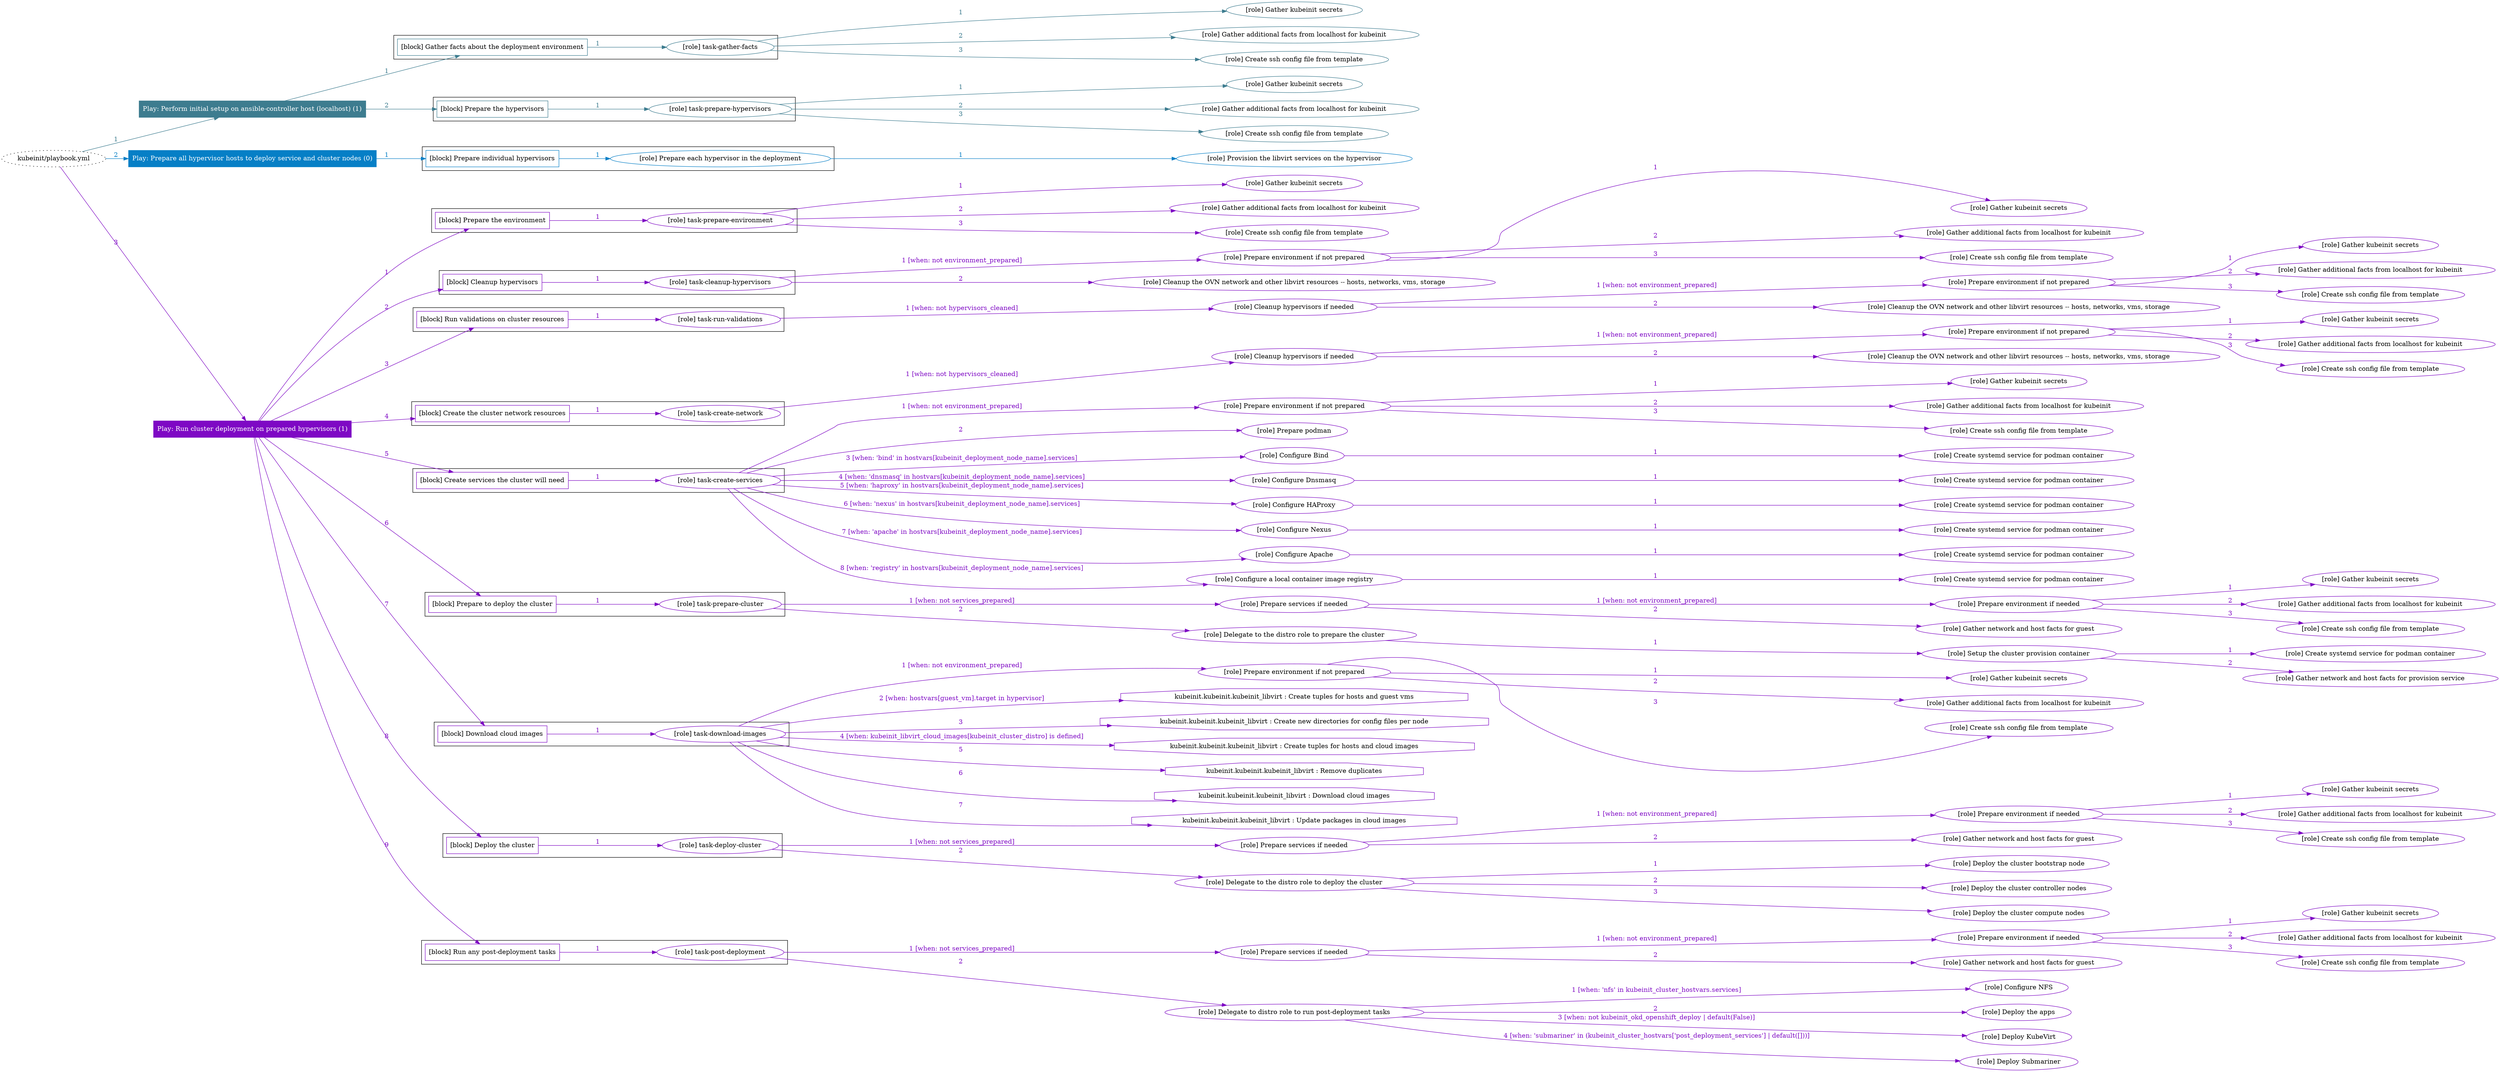 digraph {
	graph [concentrate=true ordering=in rankdir=LR ratio=fill]
	edge [esep=5 sep=10]
	"kubeinit/playbook.yml" [URL="/home/runner/work/kubeinit/kubeinit/kubeinit/playbook.yml" id=playbook_fc6e396a style=dotted]
	play_ff775826 [label="Play: Perform initial setup on ansible-controller host (localhost) (1)" URL="/home/runner/work/kubeinit/kubeinit/kubeinit/playbook.yml" color="#3d7c8f" fontcolor="#ffffff" id=play_ff775826 shape=box style=filled tooltip=localhost]
	"kubeinit/playbook.yml" -> play_ff775826 [label="1 " color="#3d7c8f" fontcolor="#3d7c8f" id=edge_ebdbcd6d labeltooltip="1 " tooltip="1 "]
	subgraph "Gather kubeinit secrets" {
		role_ad99dfb8 [label="[role] Gather kubeinit secrets" URL="/home/runner/.ansible/collections/ansible_collections/kubeinit/kubeinit/roles/kubeinit_prepare/tasks/gather_kubeinit_facts.yml" color="#3d7c8f" id=role_ad99dfb8 tooltip="Gather kubeinit secrets"]
	}
	subgraph "Gather additional facts from localhost for kubeinit" {
		role_454a7973 [label="[role] Gather additional facts from localhost for kubeinit" URL="/home/runner/.ansible/collections/ansible_collections/kubeinit/kubeinit/roles/kubeinit_prepare/tasks/gather_kubeinit_facts.yml" color="#3d7c8f" id=role_454a7973 tooltip="Gather additional facts from localhost for kubeinit"]
	}
	subgraph "Create ssh config file from template" {
		role_b4011ea5 [label="[role] Create ssh config file from template" URL="/home/runner/.ansible/collections/ansible_collections/kubeinit/kubeinit/roles/kubeinit_prepare/tasks/gather_kubeinit_facts.yml" color="#3d7c8f" id=role_b4011ea5 tooltip="Create ssh config file from template"]
	}
	subgraph "task-gather-facts" {
		role_be10261d [label="[role] task-gather-facts" URL="/home/runner/work/kubeinit/kubeinit/kubeinit/playbook.yml" color="#3d7c8f" id=role_be10261d tooltip="task-gather-facts"]
		role_be10261d -> role_ad99dfb8 [label="1 " color="#3d7c8f" fontcolor="#3d7c8f" id=edge_4b8997bb labeltooltip="1 " tooltip="1 "]
		role_be10261d -> role_454a7973 [label="2 " color="#3d7c8f" fontcolor="#3d7c8f" id=edge_3be4fc54 labeltooltip="2 " tooltip="2 "]
		role_be10261d -> role_b4011ea5 [label="3 " color="#3d7c8f" fontcolor="#3d7c8f" id=edge_de2f508b labeltooltip="3 " tooltip="3 "]
	}
	subgraph "Gather kubeinit secrets" {
		role_ddb51db7 [label="[role] Gather kubeinit secrets" URL="/home/runner/.ansible/collections/ansible_collections/kubeinit/kubeinit/roles/kubeinit_prepare/tasks/gather_kubeinit_facts.yml" color="#3d7c8f" id=role_ddb51db7 tooltip="Gather kubeinit secrets"]
	}
	subgraph "Gather additional facts from localhost for kubeinit" {
		role_58a579a4 [label="[role] Gather additional facts from localhost for kubeinit" URL="/home/runner/.ansible/collections/ansible_collections/kubeinit/kubeinit/roles/kubeinit_prepare/tasks/gather_kubeinit_facts.yml" color="#3d7c8f" id=role_58a579a4 tooltip="Gather additional facts from localhost for kubeinit"]
	}
	subgraph "Create ssh config file from template" {
		role_80d810d1 [label="[role] Create ssh config file from template" URL="/home/runner/.ansible/collections/ansible_collections/kubeinit/kubeinit/roles/kubeinit_prepare/tasks/gather_kubeinit_facts.yml" color="#3d7c8f" id=role_80d810d1 tooltip="Create ssh config file from template"]
	}
	subgraph "task-prepare-hypervisors" {
		role_41a056b7 [label="[role] task-prepare-hypervisors" URL="/home/runner/work/kubeinit/kubeinit/kubeinit/playbook.yml" color="#3d7c8f" id=role_41a056b7 tooltip="task-prepare-hypervisors"]
		role_41a056b7 -> role_ddb51db7 [label="1 " color="#3d7c8f" fontcolor="#3d7c8f" id=edge_b23b5b74 labeltooltip="1 " tooltip="1 "]
		role_41a056b7 -> role_58a579a4 [label="2 " color="#3d7c8f" fontcolor="#3d7c8f" id=edge_0231d146 labeltooltip="2 " tooltip="2 "]
		role_41a056b7 -> role_80d810d1 [label="3 " color="#3d7c8f" fontcolor="#3d7c8f" id=edge_d80e3eb9 labeltooltip="3 " tooltip="3 "]
	}
	subgraph "Play: Perform initial setup on ansible-controller host (localhost) (1)" {
		play_ff775826 -> block_5e84fb78 [label=1 color="#3d7c8f" fontcolor="#3d7c8f" id=edge_402db5d0 labeltooltip=1 tooltip=1]
		subgraph cluster_block_5e84fb78 {
			block_5e84fb78 [label="[block] Gather facts about the deployment environment" URL="/home/runner/work/kubeinit/kubeinit/kubeinit/playbook.yml" color="#3d7c8f" id=block_5e84fb78 labeltooltip="Gather facts about the deployment environment" shape=box tooltip="Gather facts about the deployment environment"]
			block_5e84fb78 -> role_be10261d [label="1 " color="#3d7c8f" fontcolor="#3d7c8f" id=edge_43349e7f labeltooltip="1 " tooltip="1 "]
		}
		play_ff775826 -> block_efa01f1e [label=2 color="#3d7c8f" fontcolor="#3d7c8f" id=edge_5ed9b402 labeltooltip=2 tooltip=2]
		subgraph cluster_block_efa01f1e {
			block_efa01f1e [label="[block] Prepare the hypervisors" URL="/home/runner/work/kubeinit/kubeinit/kubeinit/playbook.yml" color="#3d7c8f" id=block_efa01f1e labeltooltip="Prepare the hypervisors" shape=box tooltip="Prepare the hypervisors"]
			block_efa01f1e -> role_41a056b7 [label="1 " color="#3d7c8f" fontcolor="#3d7c8f" id=edge_9473f394 labeltooltip="1 " tooltip="1 "]
		}
	}
	play_7e157545 [label="Play: Prepare all hypervisor hosts to deploy service and cluster nodes (0)" URL="/home/runner/work/kubeinit/kubeinit/kubeinit/playbook.yml" color="#067fc6" fontcolor="#ffffff" id=play_7e157545 shape=box style=filled tooltip="Play: Prepare all hypervisor hosts to deploy service and cluster nodes (0)"]
	"kubeinit/playbook.yml" -> play_7e157545 [label="2 " color="#067fc6" fontcolor="#067fc6" id=edge_5234dc43 labeltooltip="2 " tooltip="2 "]
	subgraph "Provision the libvirt services on the hypervisor" {
		role_30f0a5e2 [label="[role] Provision the libvirt services on the hypervisor" URL="/home/runner/.ansible/collections/ansible_collections/kubeinit/kubeinit/roles/kubeinit_prepare/tasks/prepare_hypervisor.yml" color="#067fc6" id=role_30f0a5e2 tooltip="Provision the libvirt services on the hypervisor"]
	}
	subgraph "Prepare each hypervisor in the deployment" {
		role_d227f8af [label="[role] Prepare each hypervisor in the deployment" URL="/home/runner/work/kubeinit/kubeinit/kubeinit/playbook.yml" color="#067fc6" id=role_d227f8af tooltip="Prepare each hypervisor in the deployment"]
		role_d227f8af -> role_30f0a5e2 [label="1 " color="#067fc6" fontcolor="#067fc6" id=edge_99f8cae6 labeltooltip="1 " tooltip="1 "]
	}
	subgraph "Play: Prepare all hypervisor hosts to deploy service and cluster nodes (0)" {
		play_7e157545 -> block_2618f58f [label=1 color="#067fc6" fontcolor="#067fc6" id=edge_c2420ea7 labeltooltip=1 tooltip=1]
		subgraph cluster_block_2618f58f {
			block_2618f58f [label="[block] Prepare individual hypervisors" URL="/home/runner/work/kubeinit/kubeinit/kubeinit/playbook.yml" color="#067fc6" id=block_2618f58f labeltooltip="Prepare individual hypervisors" shape=box tooltip="Prepare individual hypervisors"]
			block_2618f58f -> role_d227f8af [label="1 " color="#067fc6" fontcolor="#067fc6" id=edge_21e7b2dd labeltooltip="1 " tooltip="1 "]
		}
	}
	play_d5b45287 [label="Play: Run cluster deployment on prepared hypervisors (1)" URL="/home/runner/work/kubeinit/kubeinit/kubeinit/playbook.yml" color="#7e08c4" fontcolor="#ffffff" id=play_d5b45287 shape=box style=filled tooltip=localhost]
	"kubeinit/playbook.yml" -> play_d5b45287 [label="3 " color="#7e08c4" fontcolor="#7e08c4" id=edge_761fff33 labeltooltip="3 " tooltip="3 "]
	subgraph "Gather kubeinit secrets" {
		role_90c24328 [label="[role] Gather kubeinit secrets" URL="/home/runner/.ansible/collections/ansible_collections/kubeinit/kubeinit/roles/kubeinit_prepare/tasks/gather_kubeinit_facts.yml" color="#7e08c4" id=role_90c24328 tooltip="Gather kubeinit secrets"]
	}
	subgraph "Gather additional facts from localhost for kubeinit" {
		role_dcc5e0e4 [label="[role] Gather additional facts from localhost for kubeinit" URL="/home/runner/.ansible/collections/ansible_collections/kubeinit/kubeinit/roles/kubeinit_prepare/tasks/gather_kubeinit_facts.yml" color="#7e08c4" id=role_dcc5e0e4 tooltip="Gather additional facts from localhost for kubeinit"]
	}
	subgraph "Create ssh config file from template" {
		role_5046ffaf [label="[role] Create ssh config file from template" URL="/home/runner/.ansible/collections/ansible_collections/kubeinit/kubeinit/roles/kubeinit_prepare/tasks/gather_kubeinit_facts.yml" color="#7e08c4" id=role_5046ffaf tooltip="Create ssh config file from template"]
	}
	subgraph "task-prepare-environment" {
		role_7b6e0cd6 [label="[role] task-prepare-environment" URL="/home/runner/work/kubeinit/kubeinit/kubeinit/playbook.yml" color="#7e08c4" id=role_7b6e0cd6 tooltip="task-prepare-environment"]
		role_7b6e0cd6 -> role_90c24328 [label="1 " color="#7e08c4" fontcolor="#7e08c4" id=edge_9e5576c2 labeltooltip="1 " tooltip="1 "]
		role_7b6e0cd6 -> role_dcc5e0e4 [label="2 " color="#7e08c4" fontcolor="#7e08c4" id=edge_a3223d0a labeltooltip="2 " tooltip="2 "]
		role_7b6e0cd6 -> role_5046ffaf [label="3 " color="#7e08c4" fontcolor="#7e08c4" id=edge_6f52fe5c labeltooltip="3 " tooltip="3 "]
	}
	subgraph "Gather kubeinit secrets" {
		role_c479780e [label="[role] Gather kubeinit secrets" URL="/home/runner/.ansible/collections/ansible_collections/kubeinit/kubeinit/roles/kubeinit_prepare/tasks/gather_kubeinit_facts.yml" color="#7e08c4" id=role_c479780e tooltip="Gather kubeinit secrets"]
	}
	subgraph "Gather additional facts from localhost for kubeinit" {
		role_2d4c79fe [label="[role] Gather additional facts from localhost for kubeinit" URL="/home/runner/.ansible/collections/ansible_collections/kubeinit/kubeinit/roles/kubeinit_prepare/tasks/gather_kubeinit_facts.yml" color="#7e08c4" id=role_2d4c79fe tooltip="Gather additional facts from localhost for kubeinit"]
	}
	subgraph "Create ssh config file from template" {
		role_d9d53faf [label="[role] Create ssh config file from template" URL="/home/runner/.ansible/collections/ansible_collections/kubeinit/kubeinit/roles/kubeinit_prepare/tasks/gather_kubeinit_facts.yml" color="#7e08c4" id=role_d9d53faf tooltip="Create ssh config file from template"]
	}
	subgraph "Prepare environment if not prepared" {
		role_370bdf76 [label="[role] Prepare environment if not prepared" URL="/home/runner/.ansible/collections/ansible_collections/kubeinit/kubeinit/roles/kubeinit_prepare/tasks/cleanup_hypervisors.yml" color="#7e08c4" id=role_370bdf76 tooltip="Prepare environment if not prepared"]
		role_370bdf76 -> role_c479780e [label="1 " color="#7e08c4" fontcolor="#7e08c4" id=edge_49e89c01 labeltooltip="1 " tooltip="1 "]
		role_370bdf76 -> role_2d4c79fe [label="2 " color="#7e08c4" fontcolor="#7e08c4" id=edge_f09dc63a labeltooltip="2 " tooltip="2 "]
		role_370bdf76 -> role_d9d53faf [label="3 " color="#7e08c4" fontcolor="#7e08c4" id=edge_e8d9f353 labeltooltip="3 " tooltip="3 "]
	}
	subgraph "Cleanup the OVN network and other libvirt resources -- hosts, networks, vms, storage" {
		role_9188ae2c [label="[role] Cleanup the OVN network and other libvirt resources -- hosts, networks, vms, storage" URL="/home/runner/.ansible/collections/ansible_collections/kubeinit/kubeinit/roles/kubeinit_prepare/tasks/cleanup_hypervisors.yml" color="#7e08c4" id=role_9188ae2c tooltip="Cleanup the OVN network and other libvirt resources -- hosts, networks, vms, storage"]
	}
	subgraph "task-cleanup-hypervisors" {
		role_3d3ed131 [label="[role] task-cleanup-hypervisors" URL="/home/runner/work/kubeinit/kubeinit/kubeinit/playbook.yml" color="#7e08c4" id=role_3d3ed131 tooltip="task-cleanup-hypervisors"]
		role_3d3ed131 -> role_370bdf76 [label="1 [when: not environment_prepared]" color="#7e08c4" fontcolor="#7e08c4" id=edge_09d39390 labeltooltip="1 [when: not environment_prepared]" tooltip="1 [when: not environment_prepared]"]
		role_3d3ed131 -> role_9188ae2c [label="2 " color="#7e08c4" fontcolor="#7e08c4" id=edge_71d9d44a labeltooltip="2 " tooltip="2 "]
	}
	subgraph "Gather kubeinit secrets" {
		role_1798393e [label="[role] Gather kubeinit secrets" URL="/home/runner/.ansible/collections/ansible_collections/kubeinit/kubeinit/roles/kubeinit_prepare/tasks/gather_kubeinit_facts.yml" color="#7e08c4" id=role_1798393e tooltip="Gather kubeinit secrets"]
	}
	subgraph "Gather additional facts from localhost for kubeinit" {
		role_e0b562c2 [label="[role] Gather additional facts from localhost for kubeinit" URL="/home/runner/.ansible/collections/ansible_collections/kubeinit/kubeinit/roles/kubeinit_prepare/tasks/gather_kubeinit_facts.yml" color="#7e08c4" id=role_e0b562c2 tooltip="Gather additional facts from localhost for kubeinit"]
	}
	subgraph "Create ssh config file from template" {
		role_03b256f7 [label="[role] Create ssh config file from template" URL="/home/runner/.ansible/collections/ansible_collections/kubeinit/kubeinit/roles/kubeinit_prepare/tasks/gather_kubeinit_facts.yml" color="#7e08c4" id=role_03b256f7 tooltip="Create ssh config file from template"]
	}
	subgraph "Prepare environment if not prepared" {
		role_385f7632 [label="[role] Prepare environment if not prepared" URL="/home/runner/.ansible/collections/ansible_collections/kubeinit/kubeinit/roles/kubeinit_prepare/tasks/cleanup_hypervisors.yml" color="#7e08c4" id=role_385f7632 tooltip="Prepare environment if not prepared"]
		role_385f7632 -> role_1798393e [label="1 " color="#7e08c4" fontcolor="#7e08c4" id=edge_b9af0508 labeltooltip="1 " tooltip="1 "]
		role_385f7632 -> role_e0b562c2 [label="2 " color="#7e08c4" fontcolor="#7e08c4" id=edge_3362fa2f labeltooltip="2 " tooltip="2 "]
		role_385f7632 -> role_03b256f7 [label="3 " color="#7e08c4" fontcolor="#7e08c4" id=edge_882de4cb labeltooltip="3 " tooltip="3 "]
	}
	subgraph "Cleanup the OVN network and other libvirt resources -- hosts, networks, vms, storage" {
		role_a480c53c [label="[role] Cleanup the OVN network and other libvirt resources -- hosts, networks, vms, storage" URL="/home/runner/.ansible/collections/ansible_collections/kubeinit/kubeinit/roles/kubeinit_prepare/tasks/cleanup_hypervisors.yml" color="#7e08c4" id=role_a480c53c tooltip="Cleanup the OVN network and other libvirt resources -- hosts, networks, vms, storage"]
	}
	subgraph "Cleanup hypervisors if needed" {
		role_ce1fc022 [label="[role] Cleanup hypervisors if needed" URL="/home/runner/.ansible/collections/ansible_collections/kubeinit/kubeinit/roles/kubeinit_validations/tasks/main.yml" color="#7e08c4" id=role_ce1fc022 tooltip="Cleanup hypervisors if needed"]
		role_ce1fc022 -> role_385f7632 [label="1 [when: not environment_prepared]" color="#7e08c4" fontcolor="#7e08c4" id=edge_4c48d30f labeltooltip="1 [when: not environment_prepared]" tooltip="1 [when: not environment_prepared]"]
		role_ce1fc022 -> role_a480c53c [label="2 " color="#7e08c4" fontcolor="#7e08c4" id=edge_a433a7d7 labeltooltip="2 " tooltip="2 "]
	}
	subgraph "task-run-validations" {
		role_0d0a61e6 [label="[role] task-run-validations" URL="/home/runner/work/kubeinit/kubeinit/kubeinit/playbook.yml" color="#7e08c4" id=role_0d0a61e6 tooltip="task-run-validations"]
		role_0d0a61e6 -> role_ce1fc022 [label="1 [when: not hypervisors_cleaned]" color="#7e08c4" fontcolor="#7e08c4" id=edge_93ea12e6 labeltooltip="1 [when: not hypervisors_cleaned]" tooltip="1 [when: not hypervisors_cleaned]"]
	}
	subgraph "Gather kubeinit secrets" {
		role_67c7b26e [label="[role] Gather kubeinit secrets" URL="/home/runner/.ansible/collections/ansible_collections/kubeinit/kubeinit/roles/kubeinit_prepare/tasks/gather_kubeinit_facts.yml" color="#7e08c4" id=role_67c7b26e tooltip="Gather kubeinit secrets"]
	}
	subgraph "Gather additional facts from localhost for kubeinit" {
		role_f9efc6ac [label="[role] Gather additional facts from localhost for kubeinit" URL="/home/runner/.ansible/collections/ansible_collections/kubeinit/kubeinit/roles/kubeinit_prepare/tasks/gather_kubeinit_facts.yml" color="#7e08c4" id=role_f9efc6ac tooltip="Gather additional facts from localhost for kubeinit"]
	}
	subgraph "Create ssh config file from template" {
		role_ba30448b [label="[role] Create ssh config file from template" URL="/home/runner/.ansible/collections/ansible_collections/kubeinit/kubeinit/roles/kubeinit_prepare/tasks/gather_kubeinit_facts.yml" color="#7e08c4" id=role_ba30448b tooltip="Create ssh config file from template"]
	}
	subgraph "Prepare environment if not prepared" {
		role_f3adcd04 [label="[role] Prepare environment if not prepared" URL="/home/runner/.ansible/collections/ansible_collections/kubeinit/kubeinit/roles/kubeinit_prepare/tasks/cleanup_hypervisors.yml" color="#7e08c4" id=role_f3adcd04 tooltip="Prepare environment if not prepared"]
		role_f3adcd04 -> role_67c7b26e [label="1 " color="#7e08c4" fontcolor="#7e08c4" id=edge_b3b1498d labeltooltip="1 " tooltip="1 "]
		role_f3adcd04 -> role_f9efc6ac [label="2 " color="#7e08c4" fontcolor="#7e08c4" id=edge_72fe685e labeltooltip="2 " tooltip="2 "]
		role_f3adcd04 -> role_ba30448b [label="3 " color="#7e08c4" fontcolor="#7e08c4" id=edge_60c07799 labeltooltip="3 " tooltip="3 "]
	}
	subgraph "Cleanup the OVN network and other libvirt resources -- hosts, networks, vms, storage" {
		role_d466dafc [label="[role] Cleanup the OVN network and other libvirt resources -- hosts, networks, vms, storage" URL="/home/runner/.ansible/collections/ansible_collections/kubeinit/kubeinit/roles/kubeinit_prepare/tasks/cleanup_hypervisors.yml" color="#7e08c4" id=role_d466dafc tooltip="Cleanup the OVN network and other libvirt resources -- hosts, networks, vms, storage"]
	}
	subgraph "Cleanup hypervisors if needed" {
		role_7af0f606 [label="[role] Cleanup hypervisors if needed" URL="/home/runner/.ansible/collections/ansible_collections/kubeinit/kubeinit/roles/kubeinit_libvirt/tasks/create_network.yml" color="#7e08c4" id=role_7af0f606 tooltip="Cleanup hypervisors if needed"]
		role_7af0f606 -> role_f3adcd04 [label="1 [when: not environment_prepared]" color="#7e08c4" fontcolor="#7e08c4" id=edge_0ea73539 labeltooltip="1 [when: not environment_prepared]" tooltip="1 [when: not environment_prepared]"]
		role_7af0f606 -> role_d466dafc [label="2 " color="#7e08c4" fontcolor="#7e08c4" id=edge_48bd046b labeltooltip="2 " tooltip="2 "]
	}
	subgraph "task-create-network" {
		role_50d144d9 [label="[role] task-create-network" URL="/home/runner/work/kubeinit/kubeinit/kubeinit/playbook.yml" color="#7e08c4" id=role_50d144d9 tooltip="task-create-network"]
		role_50d144d9 -> role_7af0f606 [label="1 [when: not hypervisors_cleaned]" color="#7e08c4" fontcolor="#7e08c4" id=edge_a8984427 labeltooltip="1 [when: not hypervisors_cleaned]" tooltip="1 [when: not hypervisors_cleaned]"]
	}
	subgraph "Gather kubeinit secrets" {
		role_8a8ff307 [label="[role] Gather kubeinit secrets" URL="/home/runner/.ansible/collections/ansible_collections/kubeinit/kubeinit/roles/kubeinit_prepare/tasks/gather_kubeinit_facts.yml" color="#7e08c4" id=role_8a8ff307 tooltip="Gather kubeinit secrets"]
	}
	subgraph "Gather additional facts from localhost for kubeinit" {
		role_5988d56c [label="[role] Gather additional facts from localhost for kubeinit" URL="/home/runner/.ansible/collections/ansible_collections/kubeinit/kubeinit/roles/kubeinit_prepare/tasks/gather_kubeinit_facts.yml" color="#7e08c4" id=role_5988d56c tooltip="Gather additional facts from localhost for kubeinit"]
	}
	subgraph "Create ssh config file from template" {
		role_9fa11e01 [label="[role] Create ssh config file from template" URL="/home/runner/.ansible/collections/ansible_collections/kubeinit/kubeinit/roles/kubeinit_prepare/tasks/gather_kubeinit_facts.yml" color="#7e08c4" id=role_9fa11e01 tooltip="Create ssh config file from template"]
	}
	subgraph "Prepare environment if not prepared" {
		role_aa9de947 [label="[role] Prepare environment if not prepared" URL="/home/runner/.ansible/collections/ansible_collections/kubeinit/kubeinit/roles/kubeinit_services/tasks/main.yml" color="#7e08c4" id=role_aa9de947 tooltip="Prepare environment if not prepared"]
		role_aa9de947 -> role_8a8ff307 [label="1 " color="#7e08c4" fontcolor="#7e08c4" id=edge_3f3ea6f4 labeltooltip="1 " tooltip="1 "]
		role_aa9de947 -> role_5988d56c [label="2 " color="#7e08c4" fontcolor="#7e08c4" id=edge_60e1f2fc labeltooltip="2 " tooltip="2 "]
		role_aa9de947 -> role_9fa11e01 [label="3 " color="#7e08c4" fontcolor="#7e08c4" id=edge_ecc3b7a1 labeltooltip="3 " tooltip="3 "]
	}
	subgraph "Prepare podman" {
		role_7acac65e [label="[role] Prepare podman" URL="/home/runner/.ansible/collections/ansible_collections/kubeinit/kubeinit/roles/kubeinit_services/tasks/00_create_service_pod.yml" color="#7e08c4" id=role_7acac65e tooltip="Prepare podman"]
	}
	subgraph "Create systemd service for podman container" {
		role_d52baa41 [label="[role] Create systemd service for podman container" URL="/home/runner/.ansible/collections/ansible_collections/kubeinit/kubeinit/roles/kubeinit_bind/tasks/main.yml" color="#7e08c4" id=role_d52baa41 tooltip="Create systemd service for podman container"]
	}
	subgraph "Configure Bind" {
		role_a037c97e [label="[role] Configure Bind" URL="/home/runner/.ansible/collections/ansible_collections/kubeinit/kubeinit/roles/kubeinit_services/tasks/start_services_containers.yml" color="#7e08c4" id=role_a037c97e tooltip="Configure Bind"]
		role_a037c97e -> role_d52baa41 [label="1 " color="#7e08c4" fontcolor="#7e08c4" id=edge_4294afd8 labeltooltip="1 " tooltip="1 "]
	}
	subgraph "Create systemd service for podman container" {
		role_25a4a0c3 [label="[role] Create systemd service for podman container" URL="/home/runner/.ansible/collections/ansible_collections/kubeinit/kubeinit/roles/kubeinit_dnsmasq/tasks/main.yml" color="#7e08c4" id=role_25a4a0c3 tooltip="Create systemd service for podman container"]
	}
	subgraph "Configure Dnsmasq" {
		role_097ef4ae [label="[role] Configure Dnsmasq" URL="/home/runner/.ansible/collections/ansible_collections/kubeinit/kubeinit/roles/kubeinit_services/tasks/start_services_containers.yml" color="#7e08c4" id=role_097ef4ae tooltip="Configure Dnsmasq"]
		role_097ef4ae -> role_25a4a0c3 [label="1 " color="#7e08c4" fontcolor="#7e08c4" id=edge_c007daca labeltooltip="1 " tooltip="1 "]
	}
	subgraph "Create systemd service for podman container" {
		role_71c1030c [label="[role] Create systemd service for podman container" URL="/home/runner/.ansible/collections/ansible_collections/kubeinit/kubeinit/roles/kubeinit_haproxy/tasks/main.yml" color="#7e08c4" id=role_71c1030c tooltip="Create systemd service for podman container"]
	}
	subgraph "Configure HAProxy" {
		role_4af7689a [label="[role] Configure HAProxy" URL="/home/runner/.ansible/collections/ansible_collections/kubeinit/kubeinit/roles/kubeinit_services/tasks/start_services_containers.yml" color="#7e08c4" id=role_4af7689a tooltip="Configure HAProxy"]
		role_4af7689a -> role_71c1030c [label="1 " color="#7e08c4" fontcolor="#7e08c4" id=edge_5bbcd295 labeltooltip="1 " tooltip="1 "]
	}
	subgraph "Create systemd service for podman container" {
		role_0ecf9b8d [label="[role] Create systemd service for podman container" URL="/home/runner/.ansible/collections/ansible_collections/kubeinit/kubeinit/roles/kubeinit_nexus/tasks/main.yml" color="#7e08c4" id=role_0ecf9b8d tooltip="Create systemd service for podman container"]
	}
	subgraph "Configure Nexus" {
		role_efab0c94 [label="[role] Configure Nexus" URL="/home/runner/.ansible/collections/ansible_collections/kubeinit/kubeinit/roles/kubeinit_services/tasks/start_services_containers.yml" color="#7e08c4" id=role_efab0c94 tooltip="Configure Nexus"]
		role_efab0c94 -> role_0ecf9b8d [label="1 " color="#7e08c4" fontcolor="#7e08c4" id=edge_b81250b5 labeltooltip="1 " tooltip="1 "]
	}
	subgraph "Create systemd service for podman container" {
		role_6fe2e7ef [label="[role] Create systemd service for podman container" URL="/home/runner/.ansible/collections/ansible_collections/kubeinit/kubeinit/roles/kubeinit_apache/tasks/main.yml" color="#7e08c4" id=role_6fe2e7ef tooltip="Create systemd service for podman container"]
	}
	subgraph "Configure Apache" {
		role_d93c6cb0 [label="[role] Configure Apache" URL="/home/runner/.ansible/collections/ansible_collections/kubeinit/kubeinit/roles/kubeinit_services/tasks/start_services_containers.yml" color="#7e08c4" id=role_d93c6cb0 tooltip="Configure Apache"]
		role_d93c6cb0 -> role_6fe2e7ef [label="1 " color="#7e08c4" fontcolor="#7e08c4" id=edge_69a9dc95 labeltooltip="1 " tooltip="1 "]
	}
	subgraph "Create systemd service for podman container" {
		role_67cdcb1c [label="[role] Create systemd service for podman container" URL="/home/runner/.ansible/collections/ansible_collections/kubeinit/kubeinit/roles/kubeinit_registry/tasks/main.yml" color="#7e08c4" id=role_67cdcb1c tooltip="Create systemd service for podman container"]
	}
	subgraph "Configure a local container image registry" {
		role_3c330ef4 [label="[role] Configure a local container image registry" URL="/home/runner/.ansible/collections/ansible_collections/kubeinit/kubeinit/roles/kubeinit_services/tasks/start_services_containers.yml" color="#7e08c4" id=role_3c330ef4 tooltip="Configure a local container image registry"]
		role_3c330ef4 -> role_67cdcb1c [label="1 " color="#7e08c4" fontcolor="#7e08c4" id=edge_b6cb272e labeltooltip="1 " tooltip="1 "]
	}
	subgraph "task-create-services" {
		role_eabaa7d4 [label="[role] task-create-services" URL="/home/runner/work/kubeinit/kubeinit/kubeinit/playbook.yml" color="#7e08c4" id=role_eabaa7d4 tooltip="task-create-services"]
		role_eabaa7d4 -> role_aa9de947 [label="1 [when: not environment_prepared]" color="#7e08c4" fontcolor="#7e08c4" id=edge_79439fb5 labeltooltip="1 [when: not environment_prepared]" tooltip="1 [when: not environment_prepared]"]
		role_eabaa7d4 -> role_7acac65e [label="2 " color="#7e08c4" fontcolor="#7e08c4" id=edge_d7d343d0 labeltooltip="2 " tooltip="2 "]
		role_eabaa7d4 -> role_a037c97e [label="3 [when: 'bind' in hostvars[kubeinit_deployment_node_name].services]" color="#7e08c4" fontcolor="#7e08c4" id=edge_8700dcb0 labeltooltip="3 [when: 'bind' in hostvars[kubeinit_deployment_node_name].services]" tooltip="3 [when: 'bind' in hostvars[kubeinit_deployment_node_name].services]"]
		role_eabaa7d4 -> role_097ef4ae [label="4 [when: 'dnsmasq' in hostvars[kubeinit_deployment_node_name].services]" color="#7e08c4" fontcolor="#7e08c4" id=edge_d7a6ba18 labeltooltip="4 [when: 'dnsmasq' in hostvars[kubeinit_deployment_node_name].services]" tooltip="4 [when: 'dnsmasq' in hostvars[kubeinit_deployment_node_name].services]"]
		role_eabaa7d4 -> role_4af7689a [label="5 [when: 'haproxy' in hostvars[kubeinit_deployment_node_name].services]" color="#7e08c4" fontcolor="#7e08c4" id=edge_884808fd labeltooltip="5 [when: 'haproxy' in hostvars[kubeinit_deployment_node_name].services]" tooltip="5 [when: 'haproxy' in hostvars[kubeinit_deployment_node_name].services]"]
		role_eabaa7d4 -> role_efab0c94 [label="6 [when: 'nexus' in hostvars[kubeinit_deployment_node_name].services]" color="#7e08c4" fontcolor="#7e08c4" id=edge_a9b6c596 labeltooltip="6 [when: 'nexus' in hostvars[kubeinit_deployment_node_name].services]" tooltip="6 [when: 'nexus' in hostvars[kubeinit_deployment_node_name].services]"]
		role_eabaa7d4 -> role_d93c6cb0 [label="7 [when: 'apache' in hostvars[kubeinit_deployment_node_name].services]" color="#7e08c4" fontcolor="#7e08c4" id=edge_b1050bde labeltooltip="7 [when: 'apache' in hostvars[kubeinit_deployment_node_name].services]" tooltip="7 [when: 'apache' in hostvars[kubeinit_deployment_node_name].services]"]
		role_eabaa7d4 -> role_3c330ef4 [label="8 [when: 'registry' in hostvars[kubeinit_deployment_node_name].services]" color="#7e08c4" fontcolor="#7e08c4" id=edge_48859494 labeltooltip="8 [when: 'registry' in hostvars[kubeinit_deployment_node_name].services]" tooltip="8 [when: 'registry' in hostvars[kubeinit_deployment_node_name].services]"]
	}
	subgraph "Gather kubeinit secrets" {
		role_c83f3d28 [label="[role] Gather kubeinit secrets" URL="/home/runner/.ansible/collections/ansible_collections/kubeinit/kubeinit/roles/kubeinit_prepare/tasks/gather_kubeinit_facts.yml" color="#7e08c4" id=role_c83f3d28 tooltip="Gather kubeinit secrets"]
	}
	subgraph "Gather additional facts from localhost for kubeinit" {
		role_b48a5de3 [label="[role] Gather additional facts from localhost for kubeinit" URL="/home/runner/.ansible/collections/ansible_collections/kubeinit/kubeinit/roles/kubeinit_prepare/tasks/gather_kubeinit_facts.yml" color="#7e08c4" id=role_b48a5de3 tooltip="Gather additional facts from localhost for kubeinit"]
	}
	subgraph "Create ssh config file from template" {
		role_aa17d5a8 [label="[role] Create ssh config file from template" URL="/home/runner/.ansible/collections/ansible_collections/kubeinit/kubeinit/roles/kubeinit_prepare/tasks/gather_kubeinit_facts.yml" color="#7e08c4" id=role_aa17d5a8 tooltip="Create ssh config file from template"]
	}
	subgraph "Prepare environment if needed" {
		role_9916e5bf [label="[role] Prepare environment if needed" URL="/home/runner/.ansible/collections/ansible_collections/kubeinit/kubeinit/roles/kubeinit_services/tasks/prepare_services.yml" color="#7e08c4" id=role_9916e5bf tooltip="Prepare environment if needed"]
		role_9916e5bf -> role_c83f3d28 [label="1 " color="#7e08c4" fontcolor="#7e08c4" id=edge_a95895f5 labeltooltip="1 " tooltip="1 "]
		role_9916e5bf -> role_b48a5de3 [label="2 " color="#7e08c4" fontcolor="#7e08c4" id=edge_76f0608d labeltooltip="2 " tooltip="2 "]
		role_9916e5bf -> role_aa17d5a8 [label="3 " color="#7e08c4" fontcolor="#7e08c4" id=edge_e6065e02 labeltooltip="3 " tooltip="3 "]
	}
	subgraph "Gather network and host facts for guest" {
		role_e3f43a7a [label="[role] Gather network and host facts for guest" URL="/home/runner/.ansible/collections/ansible_collections/kubeinit/kubeinit/roles/kubeinit_services/tasks/prepare_services.yml" color="#7e08c4" id=role_e3f43a7a tooltip="Gather network and host facts for guest"]
	}
	subgraph "Prepare services if needed" {
		role_2eaf8cac [label="[role] Prepare services if needed" URL="/home/runner/.ansible/collections/ansible_collections/kubeinit/kubeinit/roles/kubeinit_prepare/tasks/prepare_cluster.yml" color="#7e08c4" id=role_2eaf8cac tooltip="Prepare services if needed"]
		role_2eaf8cac -> role_9916e5bf [label="1 [when: not environment_prepared]" color="#7e08c4" fontcolor="#7e08c4" id=edge_6cc1230b labeltooltip="1 [when: not environment_prepared]" tooltip="1 [when: not environment_prepared]"]
		role_2eaf8cac -> role_e3f43a7a [label="2 " color="#7e08c4" fontcolor="#7e08c4" id=edge_d76a077b labeltooltip="2 " tooltip="2 "]
	}
	subgraph "Create systemd service for podman container" {
		role_2645efa7 [label="[role] Create systemd service for podman container" URL="/home/runner/.ansible/collections/ansible_collections/kubeinit/kubeinit/roles/kubeinit_services/tasks/create_provision_container.yml" color="#7e08c4" id=role_2645efa7 tooltip="Create systemd service for podman container"]
	}
	subgraph "Gather network and host facts for provision service" {
		role_35c3c43f [label="[role] Gather network and host facts for provision service" URL="/home/runner/.ansible/collections/ansible_collections/kubeinit/kubeinit/roles/kubeinit_services/tasks/create_provision_container.yml" color="#7e08c4" id=role_35c3c43f tooltip="Gather network and host facts for provision service"]
	}
	subgraph "Setup the cluster provision container" {
		role_9bfbd8d8 [label="[role] Setup the cluster provision container" URL="/home/runner/.ansible/collections/ansible_collections/kubeinit/kubeinit/roles/kubeinit_okd/tasks/prepare_cluster.yml" color="#7e08c4" id=role_9bfbd8d8 tooltip="Setup the cluster provision container"]
		role_9bfbd8d8 -> role_2645efa7 [label="1 " color="#7e08c4" fontcolor="#7e08c4" id=edge_f2832c1b labeltooltip="1 " tooltip="1 "]
		role_9bfbd8d8 -> role_35c3c43f [label="2 " color="#7e08c4" fontcolor="#7e08c4" id=edge_c9428186 labeltooltip="2 " tooltip="2 "]
	}
	subgraph "Delegate to the distro role to prepare the cluster" {
		role_c4d7d896 [label="[role] Delegate to the distro role to prepare the cluster" URL="/home/runner/.ansible/collections/ansible_collections/kubeinit/kubeinit/roles/kubeinit_prepare/tasks/prepare_cluster.yml" color="#7e08c4" id=role_c4d7d896 tooltip="Delegate to the distro role to prepare the cluster"]
		role_c4d7d896 -> role_9bfbd8d8 [label="1 " color="#7e08c4" fontcolor="#7e08c4" id=edge_0ed5b900 labeltooltip="1 " tooltip="1 "]
	}
	subgraph "task-prepare-cluster" {
		role_dc3f1770 [label="[role] task-prepare-cluster" URL="/home/runner/work/kubeinit/kubeinit/kubeinit/playbook.yml" color="#7e08c4" id=role_dc3f1770 tooltip="task-prepare-cluster"]
		role_dc3f1770 -> role_2eaf8cac [label="1 [when: not services_prepared]" color="#7e08c4" fontcolor="#7e08c4" id=edge_d8dab677 labeltooltip="1 [when: not services_prepared]" tooltip="1 [when: not services_prepared]"]
		role_dc3f1770 -> role_c4d7d896 [label="2 " color="#7e08c4" fontcolor="#7e08c4" id=edge_8413f16a labeltooltip="2 " tooltip="2 "]
	}
	subgraph "Gather kubeinit secrets" {
		role_20153a7a [label="[role] Gather kubeinit secrets" URL="/home/runner/.ansible/collections/ansible_collections/kubeinit/kubeinit/roles/kubeinit_prepare/tasks/gather_kubeinit_facts.yml" color="#7e08c4" id=role_20153a7a tooltip="Gather kubeinit secrets"]
	}
	subgraph "Gather additional facts from localhost for kubeinit" {
		role_6b10d84f [label="[role] Gather additional facts from localhost for kubeinit" URL="/home/runner/.ansible/collections/ansible_collections/kubeinit/kubeinit/roles/kubeinit_prepare/tasks/gather_kubeinit_facts.yml" color="#7e08c4" id=role_6b10d84f tooltip="Gather additional facts from localhost for kubeinit"]
	}
	subgraph "Create ssh config file from template" {
		role_8adf500f [label="[role] Create ssh config file from template" URL="/home/runner/.ansible/collections/ansible_collections/kubeinit/kubeinit/roles/kubeinit_prepare/tasks/gather_kubeinit_facts.yml" color="#7e08c4" id=role_8adf500f tooltip="Create ssh config file from template"]
	}
	subgraph "Prepare environment if not prepared" {
		role_c1de5ff3 [label="[role] Prepare environment if not prepared" URL="/home/runner/.ansible/collections/ansible_collections/kubeinit/kubeinit/roles/kubeinit_libvirt/tasks/download_cloud_images.yml" color="#7e08c4" id=role_c1de5ff3 tooltip="Prepare environment if not prepared"]
		role_c1de5ff3 -> role_20153a7a [label="1 " color="#7e08c4" fontcolor="#7e08c4" id=edge_6b14e9ce labeltooltip="1 " tooltip="1 "]
		role_c1de5ff3 -> role_6b10d84f [label="2 " color="#7e08c4" fontcolor="#7e08c4" id=edge_1a34ebe1 labeltooltip="2 " tooltip="2 "]
		role_c1de5ff3 -> role_8adf500f [label="3 " color="#7e08c4" fontcolor="#7e08c4" id=edge_2828ba73 labeltooltip="3 " tooltip="3 "]
	}
	subgraph "task-download-images" {
		role_4c3155d7 [label="[role] task-download-images" URL="/home/runner/work/kubeinit/kubeinit/kubeinit/playbook.yml" color="#7e08c4" id=role_4c3155d7 tooltip="task-download-images"]
		role_4c3155d7 -> role_c1de5ff3 [label="1 [when: not environment_prepared]" color="#7e08c4" fontcolor="#7e08c4" id=edge_7cc4ecaa labeltooltip="1 [when: not environment_prepared]" tooltip="1 [when: not environment_prepared]"]
		task_3343f429 [label="kubeinit.kubeinit.kubeinit_libvirt : Create tuples for hosts and guest vms" URL="/home/runner/.ansible/collections/ansible_collections/kubeinit/kubeinit/roles/kubeinit_libvirt/tasks/download_cloud_images.yml" color="#7e08c4" id=task_3343f429 shape=octagon tooltip="kubeinit.kubeinit.kubeinit_libvirt : Create tuples for hosts and guest vms"]
		role_4c3155d7 -> task_3343f429 [label="2 [when: hostvars[guest_vm].target in hypervisor]" color="#7e08c4" fontcolor="#7e08c4" id=edge_07f86cbb labeltooltip="2 [when: hostvars[guest_vm].target in hypervisor]" tooltip="2 [when: hostvars[guest_vm].target in hypervisor]"]
		task_a76c2102 [label="kubeinit.kubeinit.kubeinit_libvirt : Create new directories for config files per node" URL="/home/runner/.ansible/collections/ansible_collections/kubeinit/kubeinit/roles/kubeinit_libvirt/tasks/download_cloud_images.yml" color="#7e08c4" id=task_a76c2102 shape=octagon tooltip="kubeinit.kubeinit.kubeinit_libvirt : Create new directories for config files per node"]
		role_4c3155d7 -> task_a76c2102 [label="3 " color="#7e08c4" fontcolor="#7e08c4" id=edge_d06b6302 labeltooltip="3 " tooltip="3 "]
		task_5ef2a7a5 [label="kubeinit.kubeinit.kubeinit_libvirt : Create tuples for hosts and cloud images" URL="/home/runner/.ansible/collections/ansible_collections/kubeinit/kubeinit/roles/kubeinit_libvirt/tasks/download_cloud_images.yml" color="#7e08c4" id=task_5ef2a7a5 shape=octagon tooltip="kubeinit.kubeinit.kubeinit_libvirt : Create tuples for hosts and cloud images"]
		role_4c3155d7 -> task_5ef2a7a5 [label="4 [when: kubeinit_libvirt_cloud_images[kubeinit_cluster_distro] is defined]" color="#7e08c4" fontcolor="#7e08c4" id=edge_11f8973b labeltooltip="4 [when: kubeinit_libvirt_cloud_images[kubeinit_cluster_distro] is defined]" tooltip="4 [when: kubeinit_libvirt_cloud_images[kubeinit_cluster_distro] is defined]"]
		task_f93ab765 [label="kubeinit.kubeinit.kubeinit_libvirt : Remove duplicates" URL="/home/runner/.ansible/collections/ansible_collections/kubeinit/kubeinit/roles/kubeinit_libvirt/tasks/download_cloud_images.yml" color="#7e08c4" id=task_f93ab765 shape=octagon tooltip="kubeinit.kubeinit.kubeinit_libvirt : Remove duplicates"]
		role_4c3155d7 -> task_f93ab765 [label="5 " color="#7e08c4" fontcolor="#7e08c4" id=edge_0c94dc58 labeltooltip="5 " tooltip="5 "]
		task_f22ddb8e [label="kubeinit.kubeinit.kubeinit_libvirt : Download cloud images" URL="/home/runner/.ansible/collections/ansible_collections/kubeinit/kubeinit/roles/kubeinit_libvirt/tasks/download_cloud_images.yml" color="#7e08c4" id=task_f22ddb8e shape=octagon tooltip="kubeinit.kubeinit.kubeinit_libvirt : Download cloud images"]
		role_4c3155d7 -> task_f22ddb8e [label="6 " color="#7e08c4" fontcolor="#7e08c4" id=edge_ea0fe424 labeltooltip="6 " tooltip="6 "]
		task_58f41417 [label="kubeinit.kubeinit.kubeinit_libvirt : Update packages in cloud images" URL="/home/runner/.ansible/collections/ansible_collections/kubeinit/kubeinit/roles/kubeinit_libvirt/tasks/download_cloud_images.yml" color="#7e08c4" id=task_58f41417 shape=octagon tooltip="kubeinit.kubeinit.kubeinit_libvirt : Update packages in cloud images"]
		role_4c3155d7 -> task_58f41417 [label="7 " color="#7e08c4" fontcolor="#7e08c4" id=edge_c9456c42 labeltooltip="7 " tooltip="7 "]
	}
	subgraph "Gather kubeinit secrets" {
		role_25715ea6 [label="[role] Gather kubeinit secrets" URL="/home/runner/.ansible/collections/ansible_collections/kubeinit/kubeinit/roles/kubeinit_prepare/tasks/gather_kubeinit_facts.yml" color="#7e08c4" id=role_25715ea6 tooltip="Gather kubeinit secrets"]
	}
	subgraph "Gather additional facts from localhost for kubeinit" {
		role_de1ea974 [label="[role] Gather additional facts from localhost for kubeinit" URL="/home/runner/.ansible/collections/ansible_collections/kubeinit/kubeinit/roles/kubeinit_prepare/tasks/gather_kubeinit_facts.yml" color="#7e08c4" id=role_de1ea974 tooltip="Gather additional facts from localhost for kubeinit"]
	}
	subgraph "Create ssh config file from template" {
		role_9c5522ce [label="[role] Create ssh config file from template" URL="/home/runner/.ansible/collections/ansible_collections/kubeinit/kubeinit/roles/kubeinit_prepare/tasks/gather_kubeinit_facts.yml" color="#7e08c4" id=role_9c5522ce tooltip="Create ssh config file from template"]
	}
	subgraph "Prepare environment if needed" {
		role_545c6d16 [label="[role] Prepare environment if needed" URL="/home/runner/.ansible/collections/ansible_collections/kubeinit/kubeinit/roles/kubeinit_services/tasks/prepare_services.yml" color="#7e08c4" id=role_545c6d16 tooltip="Prepare environment if needed"]
		role_545c6d16 -> role_25715ea6 [label="1 " color="#7e08c4" fontcolor="#7e08c4" id=edge_ee19f734 labeltooltip="1 " tooltip="1 "]
		role_545c6d16 -> role_de1ea974 [label="2 " color="#7e08c4" fontcolor="#7e08c4" id=edge_f0a5657b labeltooltip="2 " tooltip="2 "]
		role_545c6d16 -> role_9c5522ce [label="3 " color="#7e08c4" fontcolor="#7e08c4" id=edge_f2872299 labeltooltip="3 " tooltip="3 "]
	}
	subgraph "Gather network and host facts for guest" {
		role_6a7af824 [label="[role] Gather network and host facts for guest" URL="/home/runner/.ansible/collections/ansible_collections/kubeinit/kubeinit/roles/kubeinit_services/tasks/prepare_services.yml" color="#7e08c4" id=role_6a7af824 tooltip="Gather network and host facts for guest"]
	}
	subgraph "Prepare services if needed" {
		role_735d8694 [label="[role] Prepare services if needed" URL="/home/runner/.ansible/collections/ansible_collections/kubeinit/kubeinit/roles/kubeinit_prepare/tasks/deploy_cluster.yml" color="#7e08c4" id=role_735d8694 tooltip="Prepare services if needed"]
		role_735d8694 -> role_545c6d16 [label="1 [when: not environment_prepared]" color="#7e08c4" fontcolor="#7e08c4" id=edge_5fa86618 labeltooltip="1 [when: not environment_prepared]" tooltip="1 [when: not environment_prepared]"]
		role_735d8694 -> role_6a7af824 [label="2 " color="#7e08c4" fontcolor="#7e08c4" id=edge_17df4e57 labeltooltip="2 " tooltip="2 "]
	}
	subgraph "Deploy the cluster bootstrap node" {
		role_0647058c [label="[role] Deploy the cluster bootstrap node" URL="/home/runner/.ansible/collections/ansible_collections/kubeinit/kubeinit/roles/kubeinit_okd/tasks/main.yml" color="#7e08c4" id=role_0647058c tooltip="Deploy the cluster bootstrap node"]
	}
	subgraph "Deploy the cluster controller nodes" {
		role_f5642a5c [label="[role] Deploy the cluster controller nodes" URL="/home/runner/.ansible/collections/ansible_collections/kubeinit/kubeinit/roles/kubeinit_okd/tasks/main.yml" color="#7e08c4" id=role_f5642a5c tooltip="Deploy the cluster controller nodes"]
	}
	subgraph "Deploy the cluster compute nodes" {
		role_ab156376 [label="[role] Deploy the cluster compute nodes" URL="/home/runner/.ansible/collections/ansible_collections/kubeinit/kubeinit/roles/kubeinit_okd/tasks/main.yml" color="#7e08c4" id=role_ab156376 tooltip="Deploy the cluster compute nodes"]
	}
	subgraph "Delegate to the distro role to deploy the cluster" {
		role_8ce7405d [label="[role] Delegate to the distro role to deploy the cluster" URL="/home/runner/.ansible/collections/ansible_collections/kubeinit/kubeinit/roles/kubeinit_prepare/tasks/deploy_cluster.yml" color="#7e08c4" id=role_8ce7405d tooltip="Delegate to the distro role to deploy the cluster"]
		role_8ce7405d -> role_0647058c [label="1 " color="#7e08c4" fontcolor="#7e08c4" id=edge_9c8580f9 labeltooltip="1 " tooltip="1 "]
		role_8ce7405d -> role_f5642a5c [label="2 " color="#7e08c4" fontcolor="#7e08c4" id=edge_dbf99305 labeltooltip="2 " tooltip="2 "]
		role_8ce7405d -> role_ab156376 [label="3 " color="#7e08c4" fontcolor="#7e08c4" id=edge_d1d16693 labeltooltip="3 " tooltip="3 "]
	}
	subgraph "task-deploy-cluster" {
		role_b6fc3da6 [label="[role] task-deploy-cluster" URL="/home/runner/work/kubeinit/kubeinit/kubeinit/playbook.yml" color="#7e08c4" id=role_b6fc3da6 tooltip="task-deploy-cluster"]
		role_b6fc3da6 -> role_735d8694 [label="1 [when: not services_prepared]" color="#7e08c4" fontcolor="#7e08c4" id=edge_a45a05a0 labeltooltip="1 [when: not services_prepared]" tooltip="1 [when: not services_prepared]"]
		role_b6fc3da6 -> role_8ce7405d [label="2 " color="#7e08c4" fontcolor="#7e08c4" id=edge_58750640 labeltooltip="2 " tooltip="2 "]
	}
	subgraph "Gather kubeinit secrets" {
		role_bafc54be [label="[role] Gather kubeinit secrets" URL="/home/runner/.ansible/collections/ansible_collections/kubeinit/kubeinit/roles/kubeinit_prepare/tasks/gather_kubeinit_facts.yml" color="#7e08c4" id=role_bafc54be tooltip="Gather kubeinit secrets"]
	}
	subgraph "Gather additional facts from localhost for kubeinit" {
		role_975287e9 [label="[role] Gather additional facts from localhost for kubeinit" URL="/home/runner/.ansible/collections/ansible_collections/kubeinit/kubeinit/roles/kubeinit_prepare/tasks/gather_kubeinit_facts.yml" color="#7e08c4" id=role_975287e9 tooltip="Gather additional facts from localhost for kubeinit"]
	}
	subgraph "Create ssh config file from template" {
		role_cedd8424 [label="[role] Create ssh config file from template" URL="/home/runner/.ansible/collections/ansible_collections/kubeinit/kubeinit/roles/kubeinit_prepare/tasks/gather_kubeinit_facts.yml" color="#7e08c4" id=role_cedd8424 tooltip="Create ssh config file from template"]
	}
	subgraph "Prepare environment if needed" {
		role_0feb335d [label="[role] Prepare environment if needed" URL="/home/runner/.ansible/collections/ansible_collections/kubeinit/kubeinit/roles/kubeinit_services/tasks/prepare_services.yml" color="#7e08c4" id=role_0feb335d tooltip="Prepare environment if needed"]
		role_0feb335d -> role_bafc54be [label="1 " color="#7e08c4" fontcolor="#7e08c4" id=edge_b67e2324 labeltooltip="1 " tooltip="1 "]
		role_0feb335d -> role_975287e9 [label="2 " color="#7e08c4" fontcolor="#7e08c4" id=edge_03c911c0 labeltooltip="2 " tooltip="2 "]
		role_0feb335d -> role_cedd8424 [label="3 " color="#7e08c4" fontcolor="#7e08c4" id=edge_a60a9e88 labeltooltip="3 " tooltip="3 "]
	}
	subgraph "Gather network and host facts for guest" {
		role_134b29a7 [label="[role] Gather network and host facts for guest" URL="/home/runner/.ansible/collections/ansible_collections/kubeinit/kubeinit/roles/kubeinit_services/tasks/prepare_services.yml" color="#7e08c4" id=role_134b29a7 tooltip="Gather network and host facts for guest"]
	}
	subgraph "Prepare services if needed" {
		role_e8b8948e [label="[role] Prepare services if needed" URL="/home/runner/.ansible/collections/ansible_collections/kubeinit/kubeinit/roles/kubeinit_prepare/tasks/post_deployment.yml" color="#7e08c4" id=role_e8b8948e tooltip="Prepare services if needed"]
		role_e8b8948e -> role_0feb335d [label="1 [when: not environment_prepared]" color="#7e08c4" fontcolor="#7e08c4" id=edge_8de85496 labeltooltip="1 [when: not environment_prepared]" tooltip="1 [when: not environment_prepared]"]
		role_e8b8948e -> role_134b29a7 [label="2 " color="#7e08c4" fontcolor="#7e08c4" id=edge_86913ee3 labeltooltip="2 " tooltip="2 "]
	}
	subgraph "Configure NFS" {
		role_608a9db9 [label="[role] Configure NFS" URL="/home/runner/.ansible/collections/ansible_collections/kubeinit/kubeinit/roles/kubeinit_okd/tasks/post_deployment_tasks.yml" color="#7e08c4" id=role_608a9db9 tooltip="Configure NFS"]
	}
	subgraph "Deploy the apps" {
		role_5d38e3c0 [label="[role] Deploy the apps" URL="/home/runner/.ansible/collections/ansible_collections/kubeinit/kubeinit/roles/kubeinit_okd/tasks/post_deployment_tasks.yml" color="#7e08c4" id=role_5d38e3c0 tooltip="Deploy the apps"]
	}
	subgraph "Deploy KubeVirt" {
		role_3fe1a4df [label="[role] Deploy KubeVirt" URL="/home/runner/.ansible/collections/ansible_collections/kubeinit/kubeinit/roles/kubeinit_okd/tasks/post_deployment_tasks.yml" color="#7e08c4" id=role_3fe1a4df tooltip="Deploy KubeVirt"]
	}
	subgraph "Deploy Submariner" {
		role_48c34477 [label="[role] Deploy Submariner" URL="/home/runner/.ansible/collections/ansible_collections/kubeinit/kubeinit/roles/kubeinit_okd/tasks/post_deployment_tasks.yml" color="#7e08c4" id=role_48c34477 tooltip="Deploy Submariner"]
	}
	subgraph "Delegate to distro role to run post-deployment tasks" {
		role_fb644260 [label="[role] Delegate to distro role to run post-deployment tasks" URL="/home/runner/.ansible/collections/ansible_collections/kubeinit/kubeinit/roles/kubeinit_prepare/tasks/post_deployment.yml" color="#7e08c4" id=role_fb644260 tooltip="Delegate to distro role to run post-deployment tasks"]
		role_fb644260 -> role_608a9db9 [label="1 [when: 'nfs' in kubeinit_cluster_hostvars.services]" color="#7e08c4" fontcolor="#7e08c4" id=edge_8ea18c3c labeltooltip="1 [when: 'nfs' in kubeinit_cluster_hostvars.services]" tooltip="1 [when: 'nfs' in kubeinit_cluster_hostvars.services]"]
		role_fb644260 -> role_5d38e3c0 [label="2 " color="#7e08c4" fontcolor="#7e08c4" id=edge_dd5f733f labeltooltip="2 " tooltip="2 "]
		role_fb644260 -> role_3fe1a4df [label="3 [when: not kubeinit_okd_openshift_deploy | default(False)]" color="#7e08c4" fontcolor="#7e08c4" id=edge_61260c52 labeltooltip="3 [when: not kubeinit_okd_openshift_deploy | default(False)]" tooltip="3 [when: not kubeinit_okd_openshift_deploy | default(False)]"]
		role_fb644260 -> role_48c34477 [label="4 [when: 'submariner' in (kubeinit_cluster_hostvars['post_deployment_services'] | default([]))]" color="#7e08c4" fontcolor="#7e08c4" id=edge_34bd2a85 labeltooltip="4 [when: 'submariner' in (kubeinit_cluster_hostvars['post_deployment_services'] | default([]))]" tooltip="4 [when: 'submariner' in (kubeinit_cluster_hostvars['post_deployment_services'] | default([]))]"]
	}
	subgraph "task-post-deployment" {
		role_b6c3e79b [label="[role] task-post-deployment" URL="/home/runner/work/kubeinit/kubeinit/kubeinit/playbook.yml" color="#7e08c4" id=role_b6c3e79b tooltip="task-post-deployment"]
		role_b6c3e79b -> role_e8b8948e [label="1 [when: not services_prepared]" color="#7e08c4" fontcolor="#7e08c4" id=edge_0ec60cc2 labeltooltip="1 [when: not services_prepared]" tooltip="1 [when: not services_prepared]"]
		role_b6c3e79b -> role_fb644260 [label="2 " color="#7e08c4" fontcolor="#7e08c4" id=edge_ac950547 labeltooltip="2 " tooltip="2 "]
	}
	subgraph "Play: Run cluster deployment on prepared hypervisors (1)" {
		play_d5b45287 -> block_d95284a6 [label=1 color="#7e08c4" fontcolor="#7e08c4" id=edge_7052d4ba labeltooltip=1 tooltip=1]
		subgraph cluster_block_d95284a6 {
			block_d95284a6 [label="[block] Prepare the environment" URL="/home/runner/work/kubeinit/kubeinit/kubeinit/playbook.yml" color="#7e08c4" id=block_d95284a6 labeltooltip="Prepare the environment" shape=box tooltip="Prepare the environment"]
			block_d95284a6 -> role_7b6e0cd6 [label="1 " color="#7e08c4" fontcolor="#7e08c4" id=edge_cd02fe0d labeltooltip="1 " tooltip="1 "]
		}
		play_d5b45287 -> block_4ca08d48 [label=2 color="#7e08c4" fontcolor="#7e08c4" id=edge_2b095850 labeltooltip=2 tooltip=2]
		subgraph cluster_block_4ca08d48 {
			block_4ca08d48 [label="[block] Cleanup hypervisors" URL="/home/runner/work/kubeinit/kubeinit/kubeinit/playbook.yml" color="#7e08c4" id=block_4ca08d48 labeltooltip="Cleanup hypervisors" shape=box tooltip="Cleanup hypervisors"]
			block_4ca08d48 -> role_3d3ed131 [label="1 " color="#7e08c4" fontcolor="#7e08c4" id=edge_af82d4c5 labeltooltip="1 " tooltip="1 "]
		}
		play_d5b45287 -> block_2feb3369 [label=3 color="#7e08c4" fontcolor="#7e08c4" id=edge_e838f051 labeltooltip=3 tooltip=3]
		subgraph cluster_block_2feb3369 {
			block_2feb3369 [label="[block] Run validations on cluster resources" URL="/home/runner/work/kubeinit/kubeinit/kubeinit/playbook.yml" color="#7e08c4" id=block_2feb3369 labeltooltip="Run validations on cluster resources" shape=box tooltip="Run validations on cluster resources"]
			block_2feb3369 -> role_0d0a61e6 [label="1 " color="#7e08c4" fontcolor="#7e08c4" id=edge_4d238886 labeltooltip="1 " tooltip="1 "]
		}
		play_d5b45287 -> block_18360963 [label=4 color="#7e08c4" fontcolor="#7e08c4" id=edge_c582361b labeltooltip=4 tooltip=4]
		subgraph cluster_block_18360963 {
			block_18360963 [label="[block] Create the cluster network resources" URL="/home/runner/work/kubeinit/kubeinit/kubeinit/playbook.yml" color="#7e08c4" id=block_18360963 labeltooltip="Create the cluster network resources" shape=box tooltip="Create the cluster network resources"]
			block_18360963 -> role_50d144d9 [label="1 " color="#7e08c4" fontcolor="#7e08c4" id=edge_8592c5bd labeltooltip="1 " tooltip="1 "]
		}
		play_d5b45287 -> block_0d2d5b99 [label=5 color="#7e08c4" fontcolor="#7e08c4" id=edge_c2ef14b8 labeltooltip=5 tooltip=5]
		subgraph cluster_block_0d2d5b99 {
			block_0d2d5b99 [label="[block] Create services the cluster will need" URL="/home/runner/work/kubeinit/kubeinit/kubeinit/playbook.yml" color="#7e08c4" id=block_0d2d5b99 labeltooltip="Create services the cluster will need" shape=box tooltip="Create services the cluster will need"]
			block_0d2d5b99 -> role_eabaa7d4 [label="1 " color="#7e08c4" fontcolor="#7e08c4" id=edge_a3adc103 labeltooltip="1 " tooltip="1 "]
		}
		play_d5b45287 -> block_b7f77aba [label=6 color="#7e08c4" fontcolor="#7e08c4" id=edge_ea57d0f4 labeltooltip=6 tooltip=6]
		subgraph cluster_block_b7f77aba {
			block_b7f77aba [label="[block] Prepare to deploy the cluster" URL="/home/runner/work/kubeinit/kubeinit/kubeinit/playbook.yml" color="#7e08c4" id=block_b7f77aba labeltooltip="Prepare to deploy the cluster" shape=box tooltip="Prepare to deploy the cluster"]
			block_b7f77aba -> role_dc3f1770 [label="1 " color="#7e08c4" fontcolor="#7e08c4" id=edge_0a363ba6 labeltooltip="1 " tooltip="1 "]
		}
		play_d5b45287 -> block_b4fd16a4 [label=7 color="#7e08c4" fontcolor="#7e08c4" id=edge_e338a288 labeltooltip=7 tooltip=7]
		subgraph cluster_block_b4fd16a4 {
			block_b4fd16a4 [label="[block] Download cloud images" URL="/home/runner/work/kubeinit/kubeinit/kubeinit/playbook.yml" color="#7e08c4" id=block_b4fd16a4 labeltooltip="Download cloud images" shape=box tooltip="Download cloud images"]
			block_b4fd16a4 -> role_4c3155d7 [label="1 " color="#7e08c4" fontcolor="#7e08c4" id=edge_24b647c3 labeltooltip="1 " tooltip="1 "]
		}
		play_d5b45287 -> block_875aa171 [label=8 color="#7e08c4" fontcolor="#7e08c4" id=edge_88980460 labeltooltip=8 tooltip=8]
		subgraph cluster_block_875aa171 {
			block_875aa171 [label="[block] Deploy the cluster" URL="/home/runner/work/kubeinit/kubeinit/kubeinit/playbook.yml" color="#7e08c4" id=block_875aa171 labeltooltip="Deploy the cluster" shape=box tooltip="Deploy the cluster"]
			block_875aa171 -> role_b6fc3da6 [label="1 " color="#7e08c4" fontcolor="#7e08c4" id=edge_b2c1b48e labeltooltip="1 " tooltip="1 "]
		}
		play_d5b45287 -> block_a7d6e82e [label=9 color="#7e08c4" fontcolor="#7e08c4" id=edge_940b82cf labeltooltip=9 tooltip=9]
		subgraph cluster_block_a7d6e82e {
			block_a7d6e82e [label="[block] Run any post-deployment tasks" URL="/home/runner/work/kubeinit/kubeinit/kubeinit/playbook.yml" color="#7e08c4" id=block_a7d6e82e labeltooltip="Run any post-deployment tasks" shape=box tooltip="Run any post-deployment tasks"]
			block_a7d6e82e -> role_b6c3e79b [label="1 " color="#7e08c4" fontcolor="#7e08c4" id=edge_9b2cc6a2 labeltooltip="1 " tooltip="1 "]
		}
	}
}
